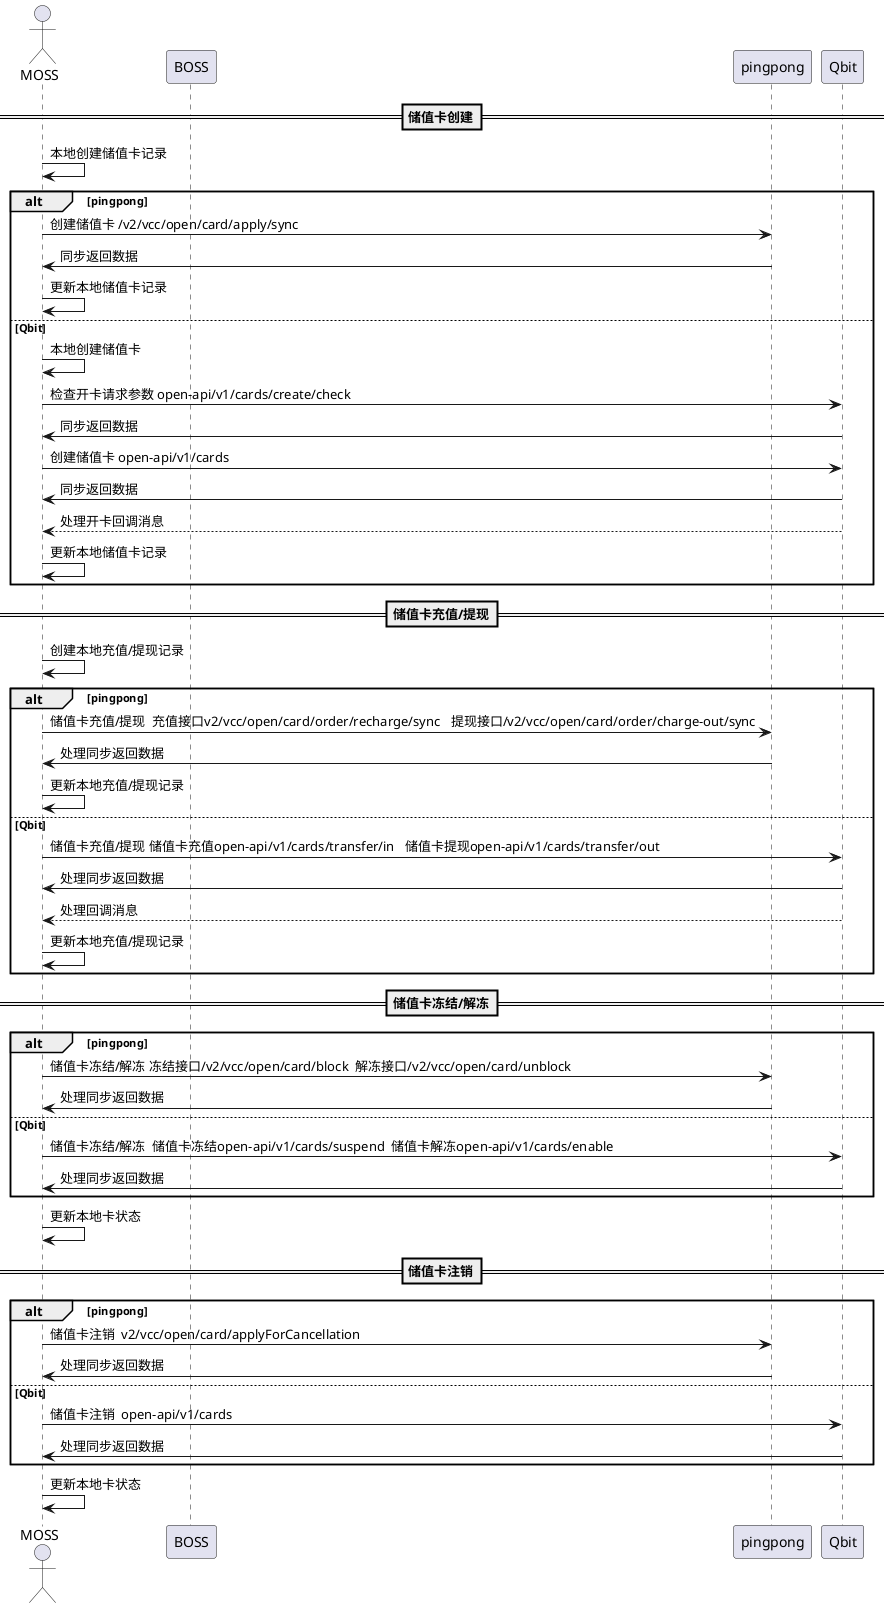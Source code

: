 @startuml
'https://plantuml.com/sequence-diagram

actor MOSS
participant BOSS
participant pingpong
participant Qbit

== 储值卡创建==
    MOSS -> MOSS: 本地创建储值卡记录
alt pingpong
    MOSS -> pingpong: 创建储值卡 /v2/vcc/open/card/apply/sync
    pingpong -> MOSS: 同步返回数据
    MOSS -> MOSS: 更新本地储值卡记录
else Qbit
    MOSS -> MOSS: 本地创建储值卡
    MOSS -> Qbit: 检查开卡请求参数 open-api/v1/cards/create/check
    Qbit -> MOSS: 同步返回数据
    MOSS -> Qbit: 创建储值卡 open-api/v1/cards
    Qbit -> MOSS: 同步返回数据
    Qbit ---> MOSS: 处理开卡回调消息
    MOSS -> MOSS: 更新本地储值卡记录
end

== 储值卡充值/提现==

    MOSS -> MOSS: 创建本地充值/提现记录
alt pingpong
    MOSS -> pingpong:储值卡充值/提现  充值接口v2/vcc/open/card/order/recharge/sync   提现接口/v2/vcc/open/card/order/charge-out/sync
    pingpong -> MOSS:处理同步返回数据
    MOSS -> MOSS: 更新本地充值/提现记录
else Qbit
    MOSS -> Qbit: 储值卡充值/提现 储值卡充值open-api/v1/cards/transfer/in   储值卡提现open-api/v1/cards/transfer/out
    Qbit -> MOSS: 处理同步返回数据
    Qbit ---> MOSS: 处理回调消息
    MOSS -> MOSS: 更新本地充值/提现记录

end

== 储值卡冻结/解冻==
alt pingpong
    MOSS -> pingpong: 储值卡冻结/解冻 冻结接口/v2/vcc/open/card/block  解冻接口/v2/vcc/open/card/unblock
    pingpong -> MOSS: 处理同步返回数据
else Qbit
    MOSS -> Qbit: 储值卡冻结/解冻  储值卡冻结open-api/v1/cards/suspend  储值卡解冻open-api/v1/cards/enable
    Qbit -> MOSS: 处理同步返回数据

end
    MOSS -> MOSS: 更新本地卡状态

== 储值卡注销==
alt pingpong
    MOSS -> pingpong: 储值卡注销  v2/vcc/open/card/applyForCancellation
    pingpong -> MOSS: 处理同步返回数据
else Qbit
    MOSS -> Qbit: 储值卡注销  open-api/v1/cards
    Qbit -> MOSS: 处理同步返回数据
end
    MOSS -> MOSS: 更新本地卡状态
@enduml